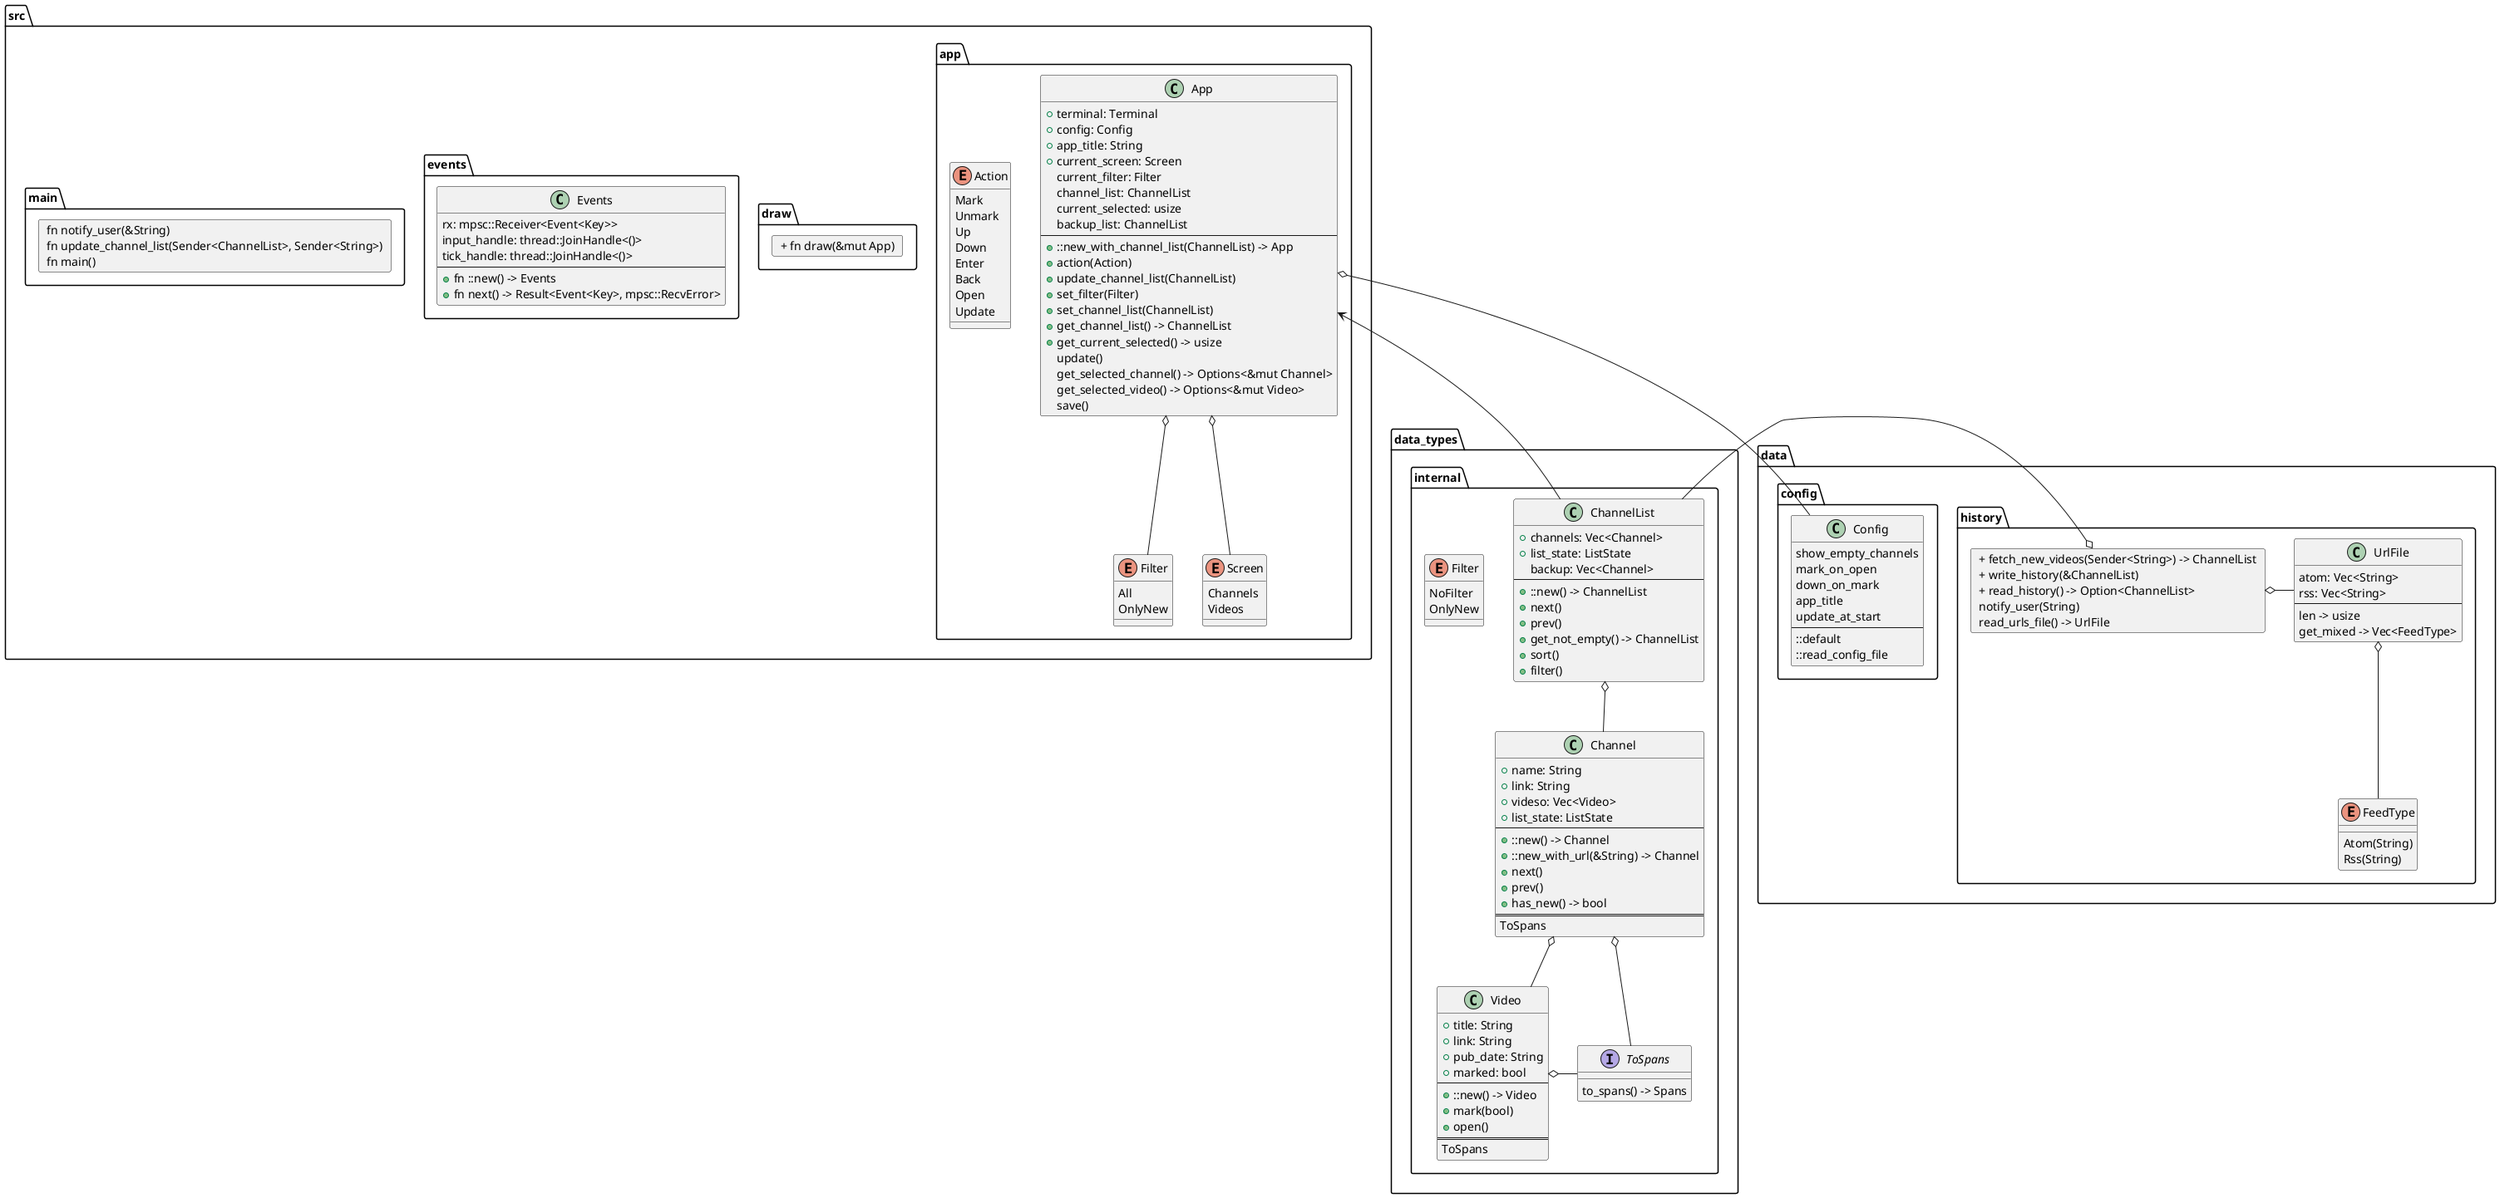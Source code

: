 @startuml

folder src {
	package app {
		class App {
			+ terminal: Terminal
			+ config: Config
			+ app_title: String
			+ current_screen: Screen
			current_filter: Filter
			channel_list: ChannelList
			current_selected: usize
			backup_list: ChannelList
			---
			+ ::new_with_channel_list(ChannelList) -> App
			+ action(Action)
			+ update_channel_list(ChannelList)
			+ set_filter(Filter)
			+ set_channel_list(ChannelList)
			+ get_channel_list() -> ChannelList
			+ get_current_selected() -> usize
			update()
			get_selected_channel() -> Options<&mut Channel>
			get_selected_video() -> Options<&mut Video>
			save()
		}

		enum Action {
			Mark
			Unmark
			Up
			Down
			Enter
			Back
			Open
			Update
		}

		enum Filter {
			All
			OnlyNew
		}
		enum Screen {
			Channels
			Videos
		}

		App o-- Screen
		App o-- Filter

	}

	package draw {
		card draw_functions [
			+ fn draw(&mut App)
		]
	}

	package events {
		class Events {
			rx: mpsc::Receiver<Event<Key>>
			input_handle: thread::JoinHandle<()>
			tick_handle: thread::JoinHandle<()>
			---
			+ fn ::new() -> Events
			+ fn next() -> Result<Event<Key>, mpsc::RecvError>
		}
	}

	package main {
		card main_functions [
			fn notify_user(&String)
			fn update_channel_list(Sender<ChannelList>, Sender<String>)
			fn main()
		]
	}
}

folder data_types {
	package internal {
		enum Filter {
			NoFilter
			OnlyNew
		}
		interface ToSpans {
			to_spans() -> Spans
		}
		class ChannelList {
			+ channels: Vec<Channel>
			+ list_state: ListState
			backup: Vec<Channel>
			---
			+ ::new() -> ChannelList
			+ next()
			+ prev()
			+ get_not_empty() -> ChannelList
			+ sort()
			+ filter()
		}
		class Channel {
			+ name: String
			+ link: String
			+ videso: Vec<Video>
			+ list_state: ListState
			---
			+ ::new() -> Channel
			+ ::new_with_url(&String) -> Channel
			+ next()
			+ prev()
			+ has_new() -> bool
			===
			ToSpans
		}
		class Video {
			+ title: String
			+ link: String
			+ pub_date: String
			+ marked: bool
			---
			+ ::new() -> Video
			+ mark(bool)
			+ open()
			===
			ToSpans
		}
	}

	ChannelList o-- Channel
	Channel o-- Video
	Channel o- ToSpans
	Video o- ToSpans
}

folder data {
	package history {
		class UrlFile {
			atom: Vec<String>
			rss: Vec<String>
			---
			len -> usize
			get_mixed -> Vec<FeedType>
		}

		enum FeedType {
			Atom(String)
			Rss(String)
		}

		card fetch_data_functions [
			+ fetch_new_videos(Sender<String>) -> ChannelList
			+ write_history(&ChannelList)
			+ read_history() -> Option<ChannelList>
			notify_user(String)
			read_urls_file() -> UrlFile
		]
	}

	UrlFile o-- FeedType
	fetch_data_functions o- UrlFile

	package config {
		class Config {
			show_empty_channels
			mark_on_open
			down_on_mark
			app_title
			update_at_start
			---
			::default
			::read_config_file
		}
	}
}

App o-- Config
App <- ChannelList
fetch_data_functions o- ChannelList

@enduml
